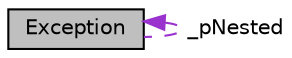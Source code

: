 digraph "Exception"
{
 // LATEX_PDF_SIZE
  edge [fontname="Helvetica",fontsize="10",labelfontname="Helvetica",labelfontsize="10"];
  node [fontname="Helvetica",fontsize="10",shape=record];
  Node1 [label="Exception",height=0.2,width=0.4,color="black", fillcolor="grey75", style="filled", fontcolor="black",tooltip="This is the base class for all exceptions defined in the moja Core class library."];
  Node1 -> Node1 [dir="back",color="darkorchid3",fontsize="10",style="dashed",label=" _pNested" ,fontname="Helvetica"];
}
